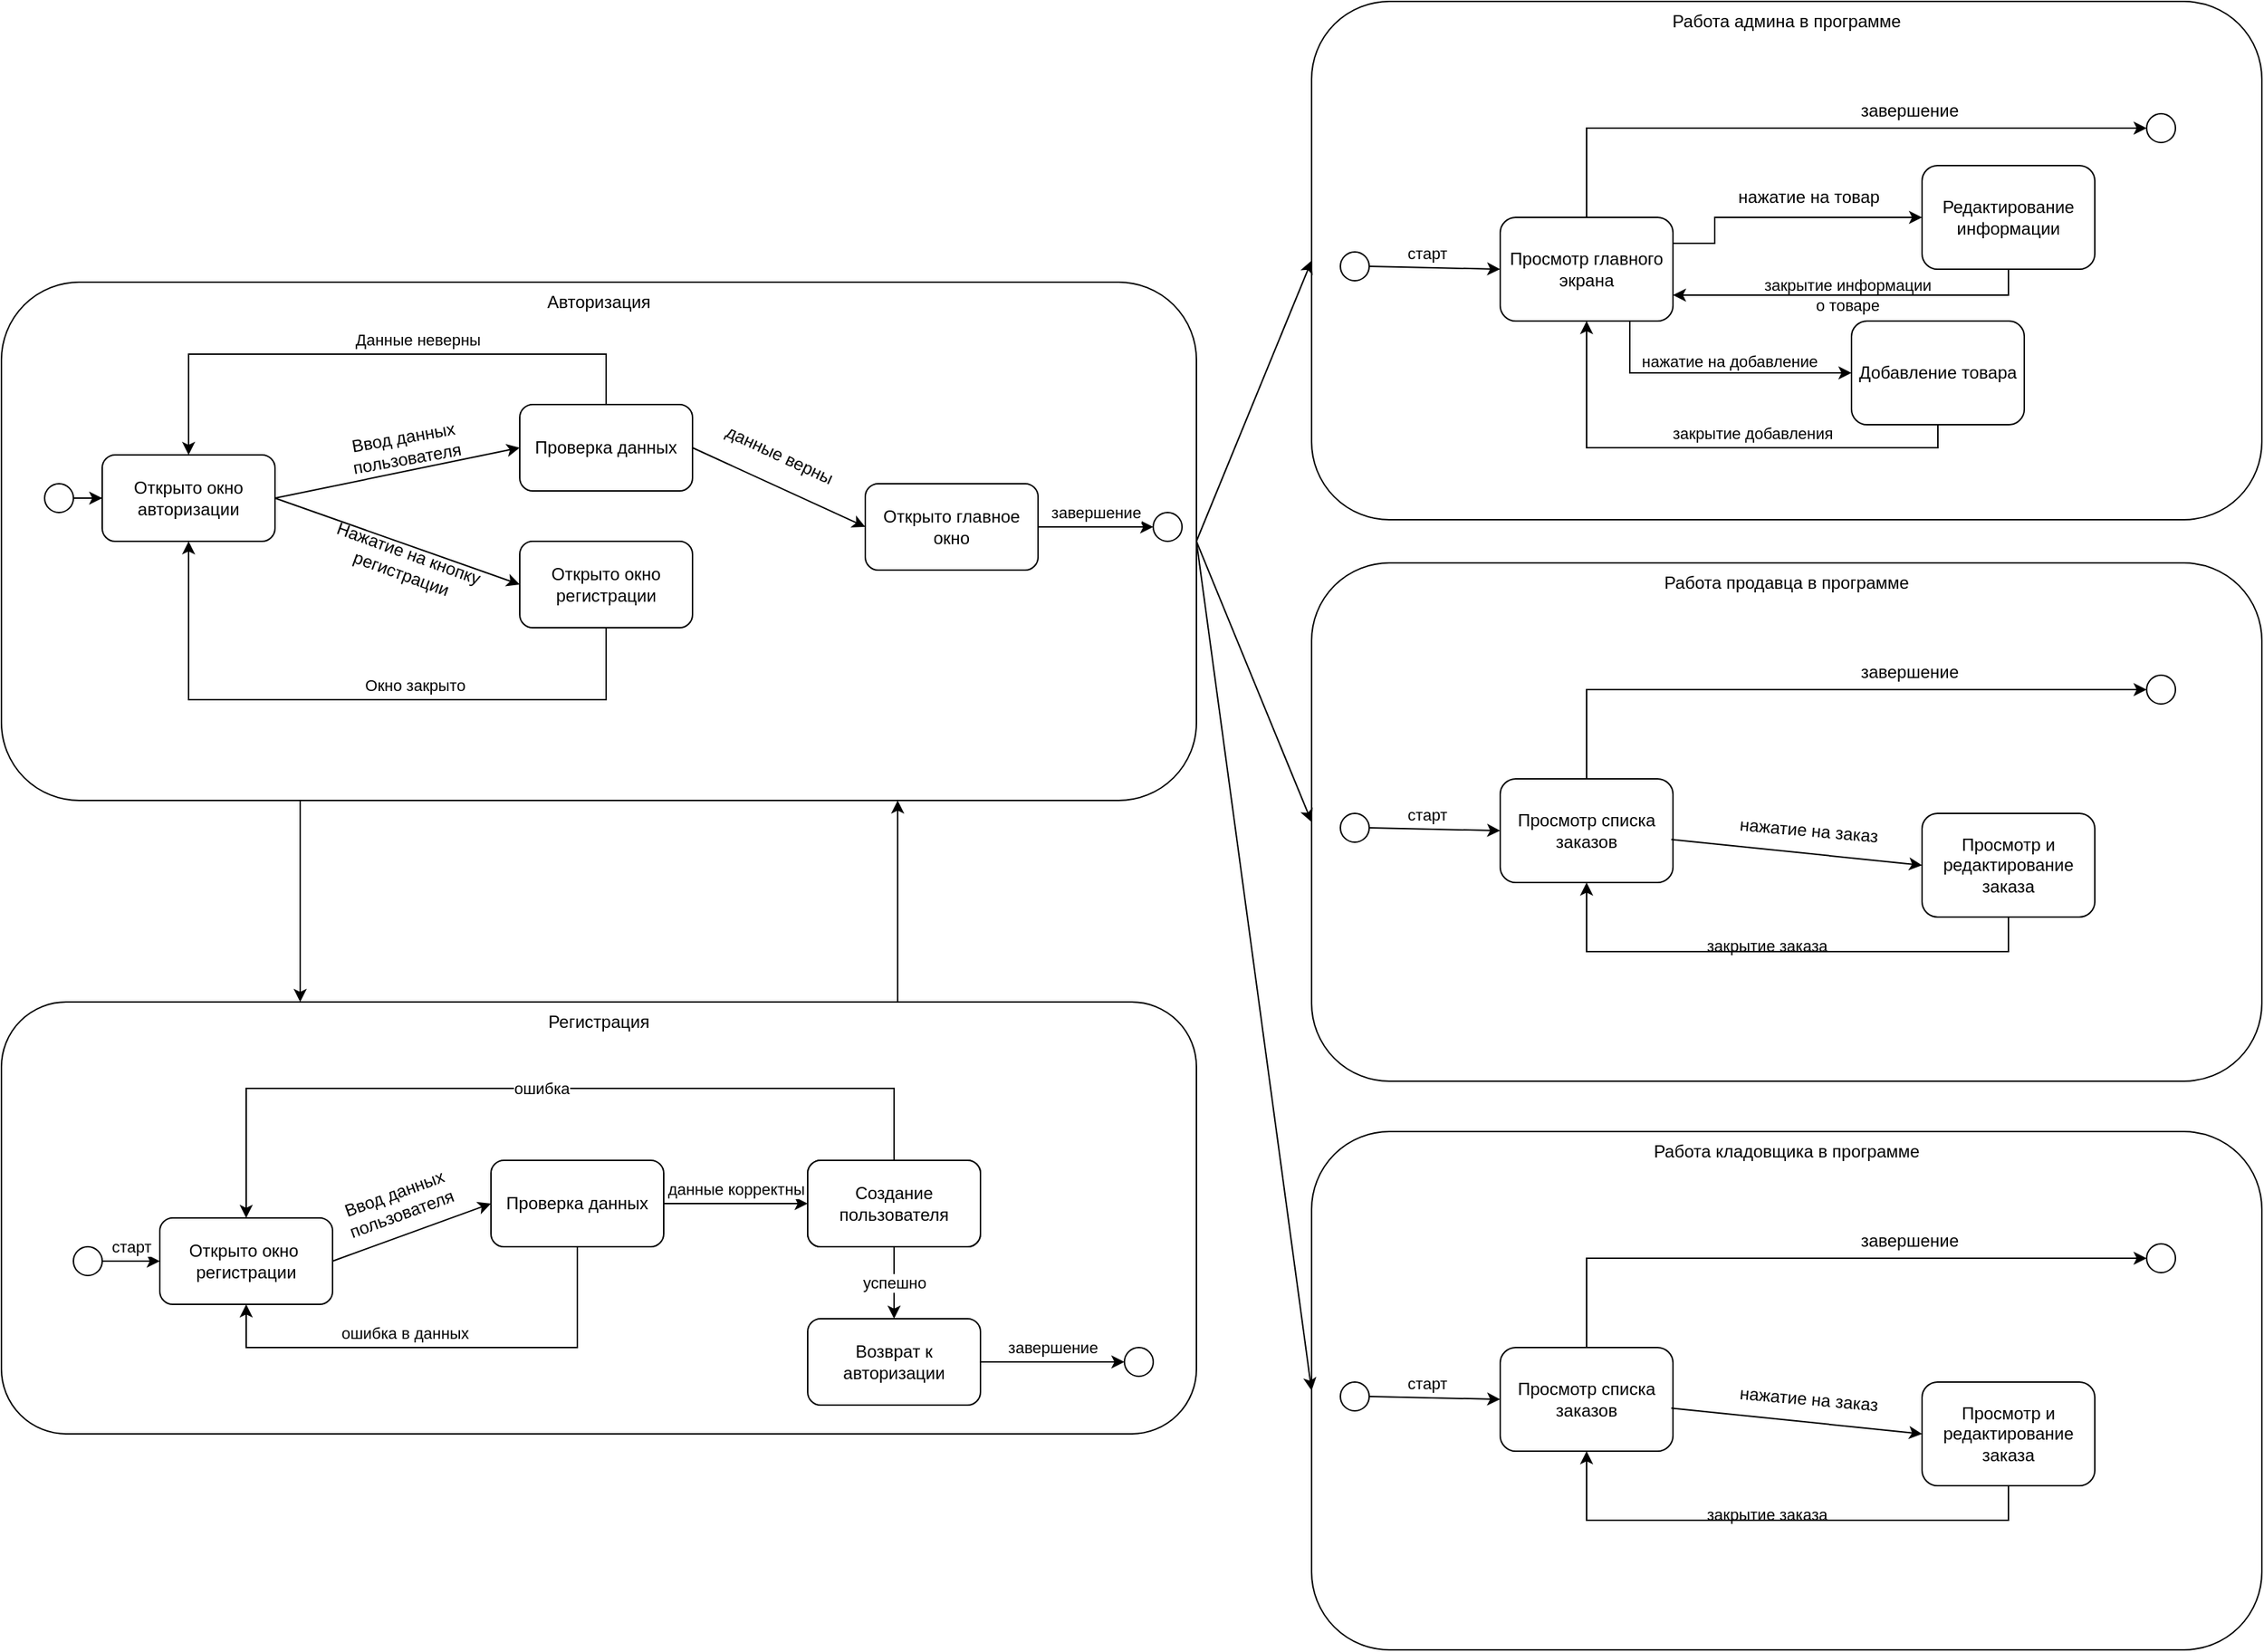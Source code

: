 <mxfile version="12.9.14" type="device"><diagram id="6f2tXjCR5F4HuSRWj9sN" name="Page-1"><mxGraphModel dx="1730" dy="973" grid="1" gridSize="10" guides="1" tooltips="1" connect="1" arrows="1" fold="1" page="1" pageScale="1" pageWidth="827" pageHeight="1169" math="0" shadow="0"><root><mxCell id="0"/><mxCell id="1" parent="0"/><mxCell id="rP-MaFJtCf1QQSdSvyro-78" value="" style="group" parent="1" vertex="1" connectable="0"><mxGeometry x="170" y="420" width="830" height="360" as="geometry"/></mxCell><mxCell id="rP-MaFJtCf1QQSdSvyro-2" value="Авторизация" style="rounded=1;whiteSpace=wrap;html=1;verticalAlign=top;align=center;" parent="rP-MaFJtCf1QQSdSvyro-78" vertex="1"><mxGeometry width="830" height="360" as="geometry"/></mxCell><mxCell id="rP-MaFJtCf1QQSdSvyro-8" value="" style="ellipse;whiteSpace=wrap;html=1;aspect=fixed;" parent="rP-MaFJtCf1QQSdSvyro-78" vertex="1"><mxGeometry x="30" y="140" width="20" height="20" as="geometry"/></mxCell><mxCell id="rP-MaFJtCf1QQSdSvyro-11" value="Открыто окно авторизации" style="rounded=1;whiteSpace=wrap;html=1;align=center;" parent="rP-MaFJtCf1QQSdSvyro-78" vertex="1"><mxGeometry x="70" y="120" width="120" height="60" as="geometry"/></mxCell><mxCell id="rP-MaFJtCf1QQSdSvyro-17" value="" style="edgeStyle=orthogonalEdgeStyle;rounded=0;orthogonalLoop=1;jettySize=auto;html=1;entryX=0;entryY=0.5;entryDx=0;entryDy=0;" parent="rP-MaFJtCf1QQSdSvyro-78" source="rP-MaFJtCf1QQSdSvyro-8" target="rP-MaFJtCf1QQSdSvyro-11" edge="1"><mxGeometry relative="1" as="geometry"><mxPoint x="130" y="150" as="targetPoint"/></mxGeometry></mxCell><mxCell id="rP-MaFJtCf1QQSdSvyro-25" style="edgeStyle=none;rounded=0;orthogonalLoop=1;jettySize=auto;html=1;exitX=0.5;exitY=1;exitDx=0;exitDy=0;entryX=0.5;entryY=1;entryDx=0;entryDy=0;" parent="rP-MaFJtCf1QQSdSvyro-78" source="rP-MaFJtCf1QQSdSvyro-12" target="rP-MaFJtCf1QQSdSvyro-11" edge="1"><mxGeometry relative="1" as="geometry"><Array as="points"><mxPoint x="420" y="290"/><mxPoint x="130" y="290"/></Array></mxGeometry></mxCell><mxCell id="rP-MaFJtCf1QQSdSvyro-30" value="Окно закрыто" style="edgeLabel;html=1;align=center;verticalAlign=middle;resizable=0;points=[];" parent="rP-MaFJtCf1QQSdSvyro-25" vertex="1" connectable="0"><mxGeometry x="-0.351" y="-2" relative="1" as="geometry"><mxPoint x="-37" y="-8" as="offset"/></mxGeometry></mxCell><mxCell id="rP-MaFJtCf1QQSdSvyro-12" value="Открыто окно регистрации" style="rounded=1;whiteSpace=wrap;html=1;align=center;" parent="rP-MaFJtCf1QQSdSvyro-78" vertex="1"><mxGeometry x="360" y="180" width="120" height="60" as="geometry"/></mxCell><mxCell id="rP-MaFJtCf1QQSdSvyro-31" value="Данные неверны" style="edgeStyle=none;rounded=0;orthogonalLoop=1;jettySize=auto;html=1;exitX=0.5;exitY=0;exitDx=0;exitDy=0;entryX=0.5;entryY=0;entryDx=0;entryDy=0;" parent="rP-MaFJtCf1QQSdSvyro-78" source="rP-MaFJtCf1QQSdSvyro-13" target="rP-MaFJtCf1QQSdSvyro-11" edge="1"><mxGeometry x="-0.158" y="-10" relative="1" as="geometry"><Array as="points"><mxPoint x="420" y="50"/><mxPoint x="130" y="50"/></Array><mxPoint as="offset"/></mxGeometry></mxCell><mxCell id="rP-MaFJtCf1QQSdSvyro-13" value="Проверка данных&lt;span style=&quot;font-family: monospace ; font-size: 0px&quot;&gt;%3CmxGraphModel%3E%3Croot%3E%3CmxCell%20id%3D%220%22%2F%3E%3CmxCell%20id%3D%221%22%20parent%3D%220%22%2F%3E%3CmxCell%20id%3D%222%22%20value%3D%22%D0%9E%D1%82%D0%BA%D1%80%D1%8B%D1%82%D0%BE%20%D0%BE%D0%BA%D0%BD%D0%BE%20%D1%80%D0%B5%D0%B3%D0%B8%D1%81%D1%82%D1%80%D0%B0%D1%86%D0%B8%D0%B8%22%20style%3D%22rounded%3D1%3BwhiteSpace%3Dwrap%3Bhtml%3D1%3Balign%3Dcenter%3B%22%20vertex%3D%221%22%20parent%3D%221%22%3E%3CmxGeometry%20x%3D%22400%22%20y%3D%22360%22%20width%3D%22120%22%20height%3D%2260%22%20as%3D%22geometry%22%2F%3E%3C%2FmxCell%3E%3C%2Froot%3E%3C%2FmxGraphModel%3E&lt;/span&gt;" style="rounded=1;whiteSpace=wrap;html=1;align=center;" parent="rP-MaFJtCf1QQSdSvyro-78" vertex="1"><mxGeometry x="360" y="85" width="120" height="60" as="geometry"/></mxCell><mxCell id="rP-MaFJtCf1QQSdSvyro-18" style="rounded=0;orthogonalLoop=1;jettySize=auto;html=1;exitX=1;exitY=0.5;exitDx=0;exitDy=0;entryX=0;entryY=0.5;entryDx=0;entryDy=0;" parent="rP-MaFJtCf1QQSdSvyro-78" source="rP-MaFJtCf1QQSdSvyro-11" target="rP-MaFJtCf1QQSdSvyro-13" edge="1"><mxGeometry relative="1" as="geometry"/></mxCell><mxCell id="rP-MaFJtCf1QQSdSvyro-22" value="Нажатие на кнопку &lt;br&gt;регистрации" style="text;html=1;resizable=0;autosize=1;align=center;verticalAlign=middle;points=[];fillColor=none;strokeColor=none;rounded=0;rotation=20;" parent="rP-MaFJtCf1QQSdSvyro-78" vertex="1"><mxGeometry x="220" y="180" width="120" height="30" as="geometry"/></mxCell><mxCell id="rP-MaFJtCf1QQSdSvyro-23" style="edgeStyle=none;rounded=0;orthogonalLoop=1;jettySize=auto;html=1;exitX=1;exitY=0.5;exitDx=0;exitDy=0;entryX=0;entryY=0.5;entryDx=0;entryDy=0;" parent="rP-MaFJtCf1QQSdSvyro-78" source="rP-MaFJtCf1QQSdSvyro-11" target="rP-MaFJtCf1QQSdSvyro-12" edge="1"><mxGeometry relative="1" as="geometry"><mxPoint x="190" y="150" as="sourcePoint"/><mxPoint x="280" y="190" as="targetPoint"/></mxGeometry></mxCell><mxCell id="rP-MaFJtCf1QQSdSvyro-24" value="Ввод данных &lt;br&gt;пользователя" style="text;html=1;resizable=0;autosize=1;align=center;verticalAlign=middle;points=[];fillColor=none;strokeColor=none;rounded=0;rotation=-10;" parent="rP-MaFJtCf1QQSdSvyro-78" vertex="1"><mxGeometry x="235" y="100" width="90" height="30" as="geometry"/></mxCell><mxCell id="rP-MaFJtCf1QQSdSvyro-26" value="Открыто главное окно" style="rounded=1;whiteSpace=wrap;html=1;align=center;" parent="rP-MaFJtCf1QQSdSvyro-78" vertex="1"><mxGeometry x="600" y="140" width="120" height="60" as="geometry"/></mxCell><mxCell id="rP-MaFJtCf1QQSdSvyro-27" style="edgeStyle=none;rounded=0;orthogonalLoop=1;jettySize=auto;html=1;exitX=1;exitY=0.5;exitDx=0;exitDy=0;entryX=0;entryY=0.5;entryDx=0;entryDy=0;" parent="rP-MaFJtCf1QQSdSvyro-78" source="rP-MaFJtCf1QQSdSvyro-13" target="rP-MaFJtCf1QQSdSvyro-26" edge="1"><mxGeometry relative="1" as="geometry"/></mxCell><mxCell id="rP-MaFJtCf1QQSdSvyro-28" value="данные верны" style="text;html=1;resizable=0;autosize=1;align=center;verticalAlign=middle;points=[];fillColor=none;strokeColor=none;rounded=0;rotation=25;" parent="rP-MaFJtCf1QQSdSvyro-78" vertex="1"><mxGeometry x="490" y="110" width="100" height="20" as="geometry"/></mxCell><mxCell id="rP-MaFJtCf1QQSdSvyro-32" value="" style="ellipse;whiteSpace=wrap;html=1;aspect=fixed;" parent="rP-MaFJtCf1QQSdSvyro-78" vertex="1"><mxGeometry x="800" y="160" width="20" height="20" as="geometry"/></mxCell><mxCell id="rP-MaFJtCf1QQSdSvyro-33" value="завершение" style="edgeStyle=none;rounded=0;orthogonalLoop=1;jettySize=auto;html=1;exitX=1;exitY=0.5;exitDx=0;exitDy=0;entryX=0;entryY=0.5;entryDx=0;entryDy=0;" parent="rP-MaFJtCf1QQSdSvyro-78" source="rP-MaFJtCf1QQSdSvyro-26" target="rP-MaFJtCf1QQSdSvyro-32" edge="1"><mxGeometry y="10" relative="1" as="geometry"><mxPoint as="offset"/></mxGeometry></mxCell><mxCell id="rP-MaFJtCf1QQSdSvyro-79" value="" style="group" parent="1" vertex="1" connectable="0"><mxGeometry x="170" y="920" width="830" height="300" as="geometry"/></mxCell><mxCell id="rP-MaFJtCf1QQSdSvyro-34" value="Регистрация" style="rounded=1;whiteSpace=wrap;html=1;verticalAlign=top;align=center;" parent="rP-MaFJtCf1QQSdSvyro-79" vertex="1"><mxGeometry width="830" height="300" as="geometry"/></mxCell><mxCell id="rP-MaFJtCf1QQSdSvyro-35" value="" style="ellipse;whiteSpace=wrap;html=1;aspect=fixed;" parent="rP-MaFJtCf1QQSdSvyro-79" vertex="1"><mxGeometry x="50" y="170" width="20" height="20" as="geometry"/></mxCell><mxCell id="rP-MaFJtCf1QQSdSvyro-36" value="Открыто окно&amp;nbsp;&lt;br&gt;регистрации" style="rounded=1;whiteSpace=wrap;html=1;align=center;" parent="rP-MaFJtCf1QQSdSvyro-79" vertex="1"><mxGeometry x="110" y="150" width="120" height="60" as="geometry"/></mxCell><mxCell id="rP-MaFJtCf1QQSdSvyro-53" value="старт" style="edgeStyle=none;rounded=0;orthogonalLoop=1;jettySize=auto;html=1;exitX=1;exitY=0.5;exitDx=0;exitDy=0;entryX=0;entryY=0.5;entryDx=0;entryDy=0;" parent="rP-MaFJtCf1QQSdSvyro-79" source="rP-MaFJtCf1QQSdSvyro-35" target="rP-MaFJtCf1QQSdSvyro-36" edge="1"><mxGeometry y="10" relative="1" as="geometry"><mxPoint as="offset"/></mxGeometry></mxCell><mxCell id="rP-MaFJtCf1QQSdSvyro-44" value="ошибка в данных" style="edgeStyle=none;rounded=0;orthogonalLoop=1;jettySize=auto;html=1;exitX=0.5;exitY=1;exitDx=0;exitDy=0;entryX=0.5;entryY=1;entryDx=0;entryDy=0;" parent="rP-MaFJtCf1QQSdSvyro-79" source="rP-MaFJtCf1QQSdSvyro-37" target="rP-MaFJtCf1QQSdSvyro-36" edge="1"><mxGeometry x="0.151" y="-10" relative="1" as="geometry"><Array as="points"><mxPoint x="400" y="240"/><mxPoint x="170" y="240"/></Array><mxPoint as="offset"/></mxGeometry></mxCell><mxCell id="rP-MaFJtCf1QQSdSvyro-37" value="Проверка данных&lt;span style=&quot;font-family: monospace ; font-size: 0px&quot;&gt;%3CmxGraphModel%3E%3Croot%3E%3CmxCell%20id%3D%220%22%2F%3E%3CmxCell%20id%3D%221%22%20parent%3D%220%22%2F%3E%3CmxCell%20id%3D%222%22%20value%3D%22%D0%9E%D1%82%D0%BA%D1%80%D1%8B%D1%82%D0%BE%20%D0%BE%D0%BA%D0%BD%D0%BE%20%D1%80%D0%B5%D0%B3%D0%B8%D1%81%D1%82%D1%80%D0%B0%D1%86%D0%B8%D0%B8%22%20style%3D%22rounded%3D1%3BwhiteSpace%3Dwrap%3Bhtml%3D1%3Balign%3Dcenter%3B%22%20vertex%3D%221%22%20parent%3D%221%22%3E%3CmxGeometry%20x%3D%22400%22%20y%3D%22360%22%20width%3D%22120%22%20height%3D%2260%22%20as%3D%22geometry%22%2F%3E%3C%2FmxCell%3E%3C%2Froot%3E%3C%2FmxGraphModel%3E&lt;/span&gt;" style="rounded=1;whiteSpace=wrap;html=1;align=center;" parent="rP-MaFJtCf1QQSdSvyro-79" vertex="1"><mxGeometry x="340" y="110" width="120" height="60" as="geometry"/></mxCell><mxCell id="rP-MaFJtCf1QQSdSvyro-38" style="edgeStyle=none;rounded=0;orthogonalLoop=1;jettySize=auto;html=1;exitX=1;exitY=0.5;exitDx=0;exitDy=0;entryX=0;entryY=0.5;entryDx=0;entryDy=0;" parent="rP-MaFJtCf1QQSdSvyro-79" source="rP-MaFJtCf1QQSdSvyro-36" target="rP-MaFJtCf1QQSdSvyro-37" edge="1"><mxGeometry relative="1" as="geometry"/></mxCell><mxCell id="rP-MaFJtCf1QQSdSvyro-39" value="Ввод данных &lt;br&gt;пользователя" style="text;html=1;resizable=0;autosize=1;align=center;verticalAlign=middle;points=[];fillColor=none;strokeColor=none;rounded=0;rotation=-20;" parent="rP-MaFJtCf1QQSdSvyro-79" vertex="1"><mxGeometry x="230" y="125" width="90" height="30" as="geometry"/></mxCell><mxCell id="rP-MaFJtCf1QQSdSvyro-42" value="Создание пользователя" style="rounded=1;whiteSpace=wrap;html=1;align=center;" parent="rP-MaFJtCf1QQSdSvyro-79" vertex="1"><mxGeometry x="560" y="110" width="120" height="60" as="geometry"/></mxCell><mxCell id="rP-MaFJtCf1QQSdSvyro-43" value="данные корректны" style="edgeStyle=none;rounded=0;orthogonalLoop=1;jettySize=auto;html=1;exitX=1;exitY=0.5;exitDx=0;exitDy=0;entryX=0;entryY=0.5;entryDx=0;entryDy=0;" parent="rP-MaFJtCf1QQSdSvyro-79" source="rP-MaFJtCf1QQSdSvyro-37" target="rP-MaFJtCf1QQSdSvyro-42" edge="1"><mxGeometry y="10" relative="1" as="geometry"><mxPoint as="offset"/></mxGeometry></mxCell><mxCell id="rP-MaFJtCf1QQSdSvyro-54" value="ошибка" style="edgeStyle=none;rounded=0;orthogonalLoop=1;jettySize=auto;html=1;exitX=0.5;exitY=0;exitDx=0;exitDy=0;entryX=0.5;entryY=0;entryDx=0;entryDy=0;" parent="rP-MaFJtCf1QQSdSvyro-79" source="rP-MaFJtCf1QQSdSvyro-45" target="rP-MaFJtCf1QQSdSvyro-36" edge="1"><mxGeometry relative="1" as="geometry"><Array as="points"><mxPoint x="620" y="60"/><mxPoint x="170" y="60"/></Array></mxGeometry></mxCell><mxCell id="rP-MaFJtCf1QQSdSvyro-45" value="Создание пользователя" style="rounded=1;whiteSpace=wrap;html=1;align=center;" parent="rP-MaFJtCf1QQSdSvyro-79" vertex="1"><mxGeometry x="560" y="110" width="120" height="60" as="geometry"/></mxCell><mxCell id="rP-MaFJtCf1QQSdSvyro-46" value="Возврат к авторизации" style="rounded=1;whiteSpace=wrap;html=1;align=center;" parent="rP-MaFJtCf1QQSdSvyro-79" vertex="1"><mxGeometry x="560" y="220" width="120" height="60" as="geometry"/></mxCell><mxCell id="rP-MaFJtCf1QQSdSvyro-47" value="успешно" style="edgeStyle=none;rounded=0;orthogonalLoop=1;jettySize=auto;html=1;exitX=0.5;exitY=1;exitDx=0;exitDy=0;entryX=0.5;entryY=0;entryDx=0;entryDy=0;" parent="rP-MaFJtCf1QQSdSvyro-79" source="rP-MaFJtCf1QQSdSvyro-45" target="rP-MaFJtCf1QQSdSvyro-46" edge="1"><mxGeometry relative="1" as="geometry"/></mxCell><mxCell id="rP-MaFJtCf1QQSdSvyro-50" value="" style="ellipse;whiteSpace=wrap;html=1;aspect=fixed;" parent="rP-MaFJtCf1QQSdSvyro-79" vertex="1"><mxGeometry x="780" y="240" width="20" height="20" as="geometry"/></mxCell><mxCell id="rP-MaFJtCf1QQSdSvyro-49" value="завершение" style="edgeStyle=none;rounded=0;orthogonalLoop=1;jettySize=auto;html=1;entryX=0;entryY=0.5;entryDx=0;entryDy=0;" parent="rP-MaFJtCf1QQSdSvyro-79" source="rP-MaFJtCf1QQSdSvyro-46" target="rP-MaFJtCf1QQSdSvyro-50" edge="1"><mxGeometry y="10" relative="1" as="geometry"><mxPoint x="760" y="250" as="targetPoint"/><mxPoint as="offset"/></mxGeometry></mxCell><mxCell id="rP-MaFJtCf1QQSdSvyro-103" value="" style="group" parent="1" vertex="1" connectable="0"><mxGeometry x="1080" y="225" width="660" height="360" as="geometry"/></mxCell><mxCell id="rP-MaFJtCf1QQSdSvyro-81" value="Работа админа в программе" style="rounded=1;whiteSpace=wrap;html=1;verticalAlign=top;align=center;" parent="rP-MaFJtCf1QQSdSvyro-103" vertex="1"><mxGeometry width="660" height="360" as="geometry"/></mxCell><mxCell id="rP-MaFJtCf1QQSdSvyro-82" value="Просмотр главного экрана" style="rounded=1;whiteSpace=wrap;html=1;align=center;" parent="rP-MaFJtCf1QQSdSvyro-103" vertex="1"><mxGeometry x="131" y="150" width="120" height="72" as="geometry"/></mxCell><mxCell id="rP-MaFJtCf1QQSdSvyro-83" value="старт" style="edgeStyle=none;rounded=0;orthogonalLoop=1;jettySize=auto;html=1;exitX=1;exitY=0.5;exitDx=0;exitDy=0;entryX=0;entryY=0.5;entryDx=0;entryDy=0;" parent="rP-MaFJtCf1QQSdSvyro-103" source="rP-MaFJtCf1QQSdSvyro-84" target="rP-MaFJtCf1QQSdSvyro-82" edge="1"><mxGeometry x="-0.121" y="10" relative="1" as="geometry"><mxPoint as="offset"/></mxGeometry></mxCell><mxCell id="rP-MaFJtCf1QQSdSvyro-84" value="" style="ellipse;whiteSpace=wrap;html=1;aspect=fixed;" parent="rP-MaFJtCf1QQSdSvyro-103" vertex="1"><mxGeometry x="20" y="174" width="20" height="20" as="geometry"/></mxCell><mxCell id="rP-MaFJtCf1QQSdSvyro-90" value="" style="ellipse;whiteSpace=wrap;html=1;aspect=fixed;" parent="rP-MaFJtCf1QQSdSvyro-103" vertex="1"><mxGeometry x="580" y="78" width="20" height="20" as="geometry"/></mxCell><mxCell id="rP-MaFJtCf1QQSdSvyro-91" style="edgeStyle=none;rounded=0;orthogonalLoop=1;jettySize=auto;html=1;exitX=0.5;exitY=0;exitDx=0;exitDy=0;entryX=0;entryY=0.5;entryDx=0;entryDy=0;labelBackgroundColor=none;" parent="rP-MaFJtCf1QQSdSvyro-103" source="rP-MaFJtCf1QQSdSvyro-82" target="rP-MaFJtCf1QQSdSvyro-90" edge="1"><mxGeometry relative="1" as="geometry"><Array as="points"><mxPoint x="191" y="88"/></Array></mxGeometry></mxCell><mxCell id="rP-MaFJtCf1QQSdSvyro-92" value="завершение" style="text;html=1;resizable=0;autosize=1;align=center;verticalAlign=middle;points=[];fillColor=none;strokeColor=none;rounded=0;rotation=0;" parent="rP-MaFJtCf1QQSdSvyro-103" vertex="1"><mxGeometry x="375" y="66" width="80" height="20" as="geometry"/></mxCell><mxCell id="rP-MaFJtCf1QQSdSvyro-93" value="закрытие информации &lt;br&gt;о товаре" style="edgeStyle=none;rounded=0;orthogonalLoop=1;jettySize=auto;html=1;exitX=0.5;exitY=1;exitDx=0;exitDy=0;entryX=1;entryY=0.75;entryDx=0;entryDy=0;labelBackgroundColor=none;" parent="rP-MaFJtCf1QQSdSvyro-103" source="rP-MaFJtCf1QQSdSvyro-94" target="rP-MaFJtCf1QQSdSvyro-82" edge="1"><mxGeometry x="0.04" relative="1" as="geometry"><Array as="points"><mxPoint x="484" y="204"/><mxPoint x="340" y="204"/></Array><mxPoint as="offset"/></mxGeometry></mxCell><mxCell id="rP-MaFJtCf1QQSdSvyro-94" value="Редактирование информации" style="rounded=1;whiteSpace=wrap;html=1;align=center;" parent="rP-MaFJtCf1QQSdSvyro-103" vertex="1"><mxGeometry x="424" y="114" width="120" height="72" as="geometry"/></mxCell><mxCell id="rP-MaFJtCf1QQSdSvyro-95" value="нажатие на товар" style="text;html=1;resizable=0;autosize=1;align=center;verticalAlign=middle;points=[];fillColor=none;strokeColor=none;rounded=0;rotation=0;" parent="rP-MaFJtCf1QQSdSvyro-103" vertex="1"><mxGeometry x="290" y="126" width="110" height="20" as="geometry"/></mxCell><mxCell id="rP-MaFJtCf1QQSdSvyro-96" style="edgeStyle=none;rounded=0;orthogonalLoop=1;jettySize=auto;html=1;exitX=1;exitY=0.25;exitDx=0;exitDy=0;entryX=0;entryY=0.5;entryDx=0;entryDy=0;labelBackgroundColor=none;" parent="rP-MaFJtCf1QQSdSvyro-103" source="rP-MaFJtCf1QQSdSvyro-82" target="rP-MaFJtCf1QQSdSvyro-94" edge="1"><mxGeometry relative="1" as="geometry"><Array as="points"><mxPoint x="280" y="168"/><mxPoint x="280" y="150"/></Array></mxGeometry></mxCell><mxCell id="rP-MaFJtCf1QQSdSvyro-100" style="edgeStyle=none;rounded=0;orthogonalLoop=1;jettySize=auto;html=1;exitX=0.5;exitY=1;exitDx=0;exitDy=0;entryX=0.5;entryY=1;entryDx=0;entryDy=0;labelBackgroundColor=none;" parent="rP-MaFJtCf1QQSdSvyro-103" source="rP-MaFJtCf1QQSdSvyro-98" target="rP-MaFJtCf1QQSdSvyro-82" edge="1"><mxGeometry relative="1" as="geometry"><Array as="points"><mxPoint x="435" y="310"/><mxPoint x="191" y="310"/></Array></mxGeometry></mxCell><mxCell id="rP-MaFJtCf1QQSdSvyro-102" value="закрытие добавления" style="edgeLabel;html=1;align=center;verticalAlign=middle;resizable=0;points=[];" parent="rP-MaFJtCf1QQSdSvyro-100" vertex="1" connectable="0"><mxGeometry x="-0.163" y="1" relative="1" as="geometry"><mxPoint y="-11" as="offset"/></mxGeometry></mxCell><mxCell id="rP-MaFJtCf1QQSdSvyro-98" value="Добавление товара" style="rounded=1;whiteSpace=wrap;html=1;align=center;" parent="rP-MaFJtCf1QQSdSvyro-103" vertex="1"><mxGeometry x="375" y="222" width="120" height="72" as="geometry"/></mxCell><mxCell id="rP-MaFJtCf1QQSdSvyro-99" style="edgeStyle=none;rounded=0;orthogonalLoop=1;jettySize=auto;html=1;exitX=0.75;exitY=1;exitDx=0;exitDy=0;entryX=0;entryY=0.5;entryDx=0;entryDy=0;labelBackgroundColor=none;" parent="rP-MaFJtCf1QQSdSvyro-103" source="rP-MaFJtCf1QQSdSvyro-82" target="rP-MaFJtCf1QQSdSvyro-98" edge="1"><mxGeometry relative="1" as="geometry"><Array as="points"><mxPoint x="221" y="258"/></Array></mxGeometry></mxCell><mxCell id="rP-MaFJtCf1QQSdSvyro-101" value="нажатие на добавление" style="edgeLabel;html=1;align=center;verticalAlign=middle;resizable=0;points=[];" parent="rP-MaFJtCf1QQSdSvyro-99" vertex="1" connectable="0"><mxGeometry x="-0.137" y="1" relative="1" as="geometry"><mxPoint x="22.71" y="-7" as="offset"/></mxGeometry></mxCell><mxCell id="rP-MaFJtCf1QQSdSvyro-122" value="" style="group" parent="1" vertex="1" connectable="0"><mxGeometry x="1080" y="615" width="660" height="360" as="geometry"/></mxCell><mxCell id="rP-MaFJtCf1QQSdSvyro-105" value="" style="group" parent="rP-MaFJtCf1QQSdSvyro-122" vertex="1" connectable="0"><mxGeometry width="660" height="360" as="geometry"/></mxCell><mxCell id="rP-MaFJtCf1QQSdSvyro-106" value="Работа продавца в программе" style="rounded=1;whiteSpace=wrap;html=1;verticalAlign=top;align=center;" parent="rP-MaFJtCf1QQSdSvyro-105" vertex="1"><mxGeometry width="660" height="360" as="geometry"/></mxCell><mxCell id="rP-MaFJtCf1QQSdSvyro-107" value="Просмотр списка заказов" style="rounded=1;whiteSpace=wrap;html=1;align=center;" parent="rP-MaFJtCf1QQSdSvyro-105" vertex="1"><mxGeometry x="131" y="150" width="120" height="72" as="geometry"/></mxCell><mxCell id="rP-MaFJtCf1QQSdSvyro-108" value="старт" style="edgeStyle=none;rounded=0;orthogonalLoop=1;jettySize=auto;html=1;exitX=1;exitY=0.5;exitDx=0;exitDy=0;entryX=0;entryY=0.5;entryDx=0;entryDy=0;" parent="rP-MaFJtCf1QQSdSvyro-105" source="rP-MaFJtCf1QQSdSvyro-109" target="rP-MaFJtCf1QQSdSvyro-107" edge="1"><mxGeometry x="-0.121" y="10" relative="1" as="geometry"><mxPoint as="offset"/></mxGeometry></mxCell><mxCell id="rP-MaFJtCf1QQSdSvyro-109" value="" style="ellipse;whiteSpace=wrap;html=1;aspect=fixed;" parent="rP-MaFJtCf1QQSdSvyro-105" vertex="1"><mxGeometry x="20" y="174" width="20" height="20" as="geometry"/></mxCell><mxCell id="rP-MaFJtCf1QQSdSvyro-110" value="" style="ellipse;whiteSpace=wrap;html=1;aspect=fixed;" parent="rP-MaFJtCf1QQSdSvyro-105" vertex="1"><mxGeometry x="580" y="78" width="20" height="20" as="geometry"/></mxCell><mxCell id="rP-MaFJtCf1QQSdSvyro-111" style="edgeStyle=none;rounded=0;orthogonalLoop=1;jettySize=auto;html=1;exitX=0.5;exitY=0;exitDx=0;exitDy=0;entryX=0;entryY=0.5;entryDx=0;entryDy=0;labelBackgroundColor=none;" parent="rP-MaFJtCf1QQSdSvyro-105" source="rP-MaFJtCf1QQSdSvyro-107" target="rP-MaFJtCf1QQSdSvyro-110" edge="1"><mxGeometry relative="1" as="geometry"><Array as="points"><mxPoint x="191" y="88"/></Array></mxGeometry></mxCell><mxCell id="rP-MaFJtCf1QQSdSvyro-112" value="завершение" style="text;html=1;resizable=0;autosize=1;align=center;verticalAlign=middle;points=[];fillColor=none;strokeColor=none;rounded=0;rotation=0;" parent="rP-MaFJtCf1QQSdSvyro-105" vertex="1"><mxGeometry x="375" y="66" width="80" height="20" as="geometry"/></mxCell><mxCell id="rP-MaFJtCf1QQSdSvyro-113" value="закрытие заказа" style="edgeStyle=none;rounded=0;orthogonalLoop=1;jettySize=auto;html=1;exitX=0.5;exitY=1;exitDx=0;exitDy=0;entryX=0.5;entryY=1;entryDx=0;entryDy=0;labelBackgroundColor=none;" parent="rP-MaFJtCf1QQSdSvyro-105" source="rP-MaFJtCf1QQSdSvyro-114" target="rP-MaFJtCf1QQSdSvyro-107" edge="1"><mxGeometry x="0.052" y="-4" relative="1" as="geometry"><Array as="points"><mxPoint x="484" y="270"/><mxPoint x="191" y="270"/></Array><mxPoint as="offset"/></mxGeometry></mxCell><mxCell id="rP-MaFJtCf1QQSdSvyro-114" value="Просмотр и редактирование заказа" style="rounded=1;whiteSpace=wrap;html=1;align=center;" parent="rP-MaFJtCf1QQSdSvyro-105" vertex="1"><mxGeometry x="424" y="174" width="120" height="72" as="geometry"/></mxCell><mxCell id="rP-MaFJtCf1QQSdSvyro-115" value="нажатие на заказ" style="text;html=1;resizable=0;autosize=1;align=center;verticalAlign=middle;points=[];fillColor=none;strokeColor=none;rounded=0;rotation=5;" parent="rP-MaFJtCf1QQSdSvyro-105" vertex="1"><mxGeometry x="290" y="176" width="110" height="20" as="geometry"/></mxCell><mxCell id="rP-MaFJtCf1QQSdSvyro-116" style="edgeStyle=none;rounded=0;orthogonalLoop=1;jettySize=auto;html=1;exitX=0.99;exitY=0.585;exitDx=0;exitDy=0;entryX=0;entryY=0.5;entryDx=0;entryDy=0;labelBackgroundColor=none;exitPerimeter=0;" parent="rP-MaFJtCf1QQSdSvyro-105" source="rP-MaFJtCf1QQSdSvyro-107" target="rP-MaFJtCf1QQSdSvyro-114" edge="1"><mxGeometry relative="1" as="geometry"><Array as="points"/></mxGeometry></mxCell><mxCell id="rP-MaFJtCf1QQSdSvyro-123" value="" style="group" parent="1" vertex="1" connectable="0"><mxGeometry x="1080" y="1010" width="660" height="360" as="geometry"/></mxCell><mxCell id="rP-MaFJtCf1QQSdSvyro-124" value="" style="group" parent="rP-MaFJtCf1QQSdSvyro-123" vertex="1" connectable="0"><mxGeometry width="660" height="360" as="geometry"/></mxCell><mxCell id="rP-MaFJtCf1QQSdSvyro-125" value="Работа кладовщика в программе" style="rounded=1;whiteSpace=wrap;html=1;verticalAlign=top;align=center;" parent="rP-MaFJtCf1QQSdSvyro-124" vertex="1"><mxGeometry width="660" height="360" as="geometry"/></mxCell><mxCell id="rP-MaFJtCf1QQSdSvyro-126" value="Просмотр списка заказов" style="rounded=1;whiteSpace=wrap;html=1;align=center;" parent="rP-MaFJtCf1QQSdSvyro-124" vertex="1"><mxGeometry x="131" y="150" width="120" height="72" as="geometry"/></mxCell><mxCell id="rP-MaFJtCf1QQSdSvyro-127" value="старт" style="edgeStyle=none;rounded=0;orthogonalLoop=1;jettySize=auto;html=1;exitX=1;exitY=0.5;exitDx=0;exitDy=0;entryX=0;entryY=0.5;entryDx=0;entryDy=0;" parent="rP-MaFJtCf1QQSdSvyro-124" source="rP-MaFJtCf1QQSdSvyro-128" target="rP-MaFJtCf1QQSdSvyro-126" edge="1"><mxGeometry x="-0.121" y="10" relative="1" as="geometry"><mxPoint as="offset"/></mxGeometry></mxCell><mxCell id="rP-MaFJtCf1QQSdSvyro-128" value="" style="ellipse;whiteSpace=wrap;html=1;aspect=fixed;" parent="rP-MaFJtCf1QQSdSvyro-124" vertex="1"><mxGeometry x="20" y="174" width="20" height="20" as="geometry"/></mxCell><mxCell id="rP-MaFJtCf1QQSdSvyro-129" value="" style="ellipse;whiteSpace=wrap;html=1;aspect=fixed;" parent="rP-MaFJtCf1QQSdSvyro-124" vertex="1"><mxGeometry x="580" y="78" width="20" height="20" as="geometry"/></mxCell><mxCell id="rP-MaFJtCf1QQSdSvyro-130" style="edgeStyle=none;rounded=0;orthogonalLoop=1;jettySize=auto;html=1;exitX=0.5;exitY=0;exitDx=0;exitDy=0;entryX=0;entryY=0.5;entryDx=0;entryDy=0;labelBackgroundColor=none;" parent="rP-MaFJtCf1QQSdSvyro-124" source="rP-MaFJtCf1QQSdSvyro-126" target="rP-MaFJtCf1QQSdSvyro-129" edge="1"><mxGeometry relative="1" as="geometry"><Array as="points"><mxPoint x="191" y="88"/></Array></mxGeometry></mxCell><mxCell id="rP-MaFJtCf1QQSdSvyro-131" value="завершение" style="text;html=1;resizable=0;autosize=1;align=center;verticalAlign=middle;points=[];fillColor=none;strokeColor=none;rounded=0;rotation=0;" parent="rP-MaFJtCf1QQSdSvyro-124" vertex="1"><mxGeometry x="375" y="66" width="80" height="20" as="geometry"/></mxCell><mxCell id="rP-MaFJtCf1QQSdSvyro-132" value="закрытие заказа" style="edgeStyle=none;rounded=0;orthogonalLoop=1;jettySize=auto;html=1;exitX=0.5;exitY=1;exitDx=0;exitDy=0;entryX=0.5;entryY=1;entryDx=0;entryDy=0;labelBackgroundColor=none;" parent="rP-MaFJtCf1QQSdSvyro-124" source="rP-MaFJtCf1QQSdSvyro-133" target="rP-MaFJtCf1QQSdSvyro-126" edge="1"><mxGeometry x="0.052" y="-4" relative="1" as="geometry"><Array as="points"><mxPoint x="484" y="270"/><mxPoint x="191" y="270"/></Array><mxPoint as="offset"/></mxGeometry></mxCell><mxCell id="rP-MaFJtCf1QQSdSvyro-133" value="Просмотр и редактирование заказа" style="rounded=1;whiteSpace=wrap;html=1;align=center;" parent="rP-MaFJtCf1QQSdSvyro-124" vertex="1"><mxGeometry x="424" y="174" width="120" height="72" as="geometry"/></mxCell><mxCell id="rP-MaFJtCf1QQSdSvyro-134" value="нажатие на заказ" style="text;html=1;resizable=0;autosize=1;align=center;verticalAlign=middle;points=[];fillColor=none;strokeColor=none;rounded=0;rotation=5;" parent="rP-MaFJtCf1QQSdSvyro-124" vertex="1"><mxGeometry x="290" y="176" width="110" height="20" as="geometry"/></mxCell><mxCell id="rP-MaFJtCf1QQSdSvyro-135" style="edgeStyle=none;rounded=0;orthogonalLoop=1;jettySize=auto;html=1;exitX=0.99;exitY=0.585;exitDx=0;exitDy=0;entryX=0;entryY=0.5;entryDx=0;entryDy=0;labelBackgroundColor=none;exitPerimeter=0;" parent="rP-MaFJtCf1QQSdSvyro-124" source="rP-MaFJtCf1QQSdSvyro-126" target="rP-MaFJtCf1QQSdSvyro-133" edge="1"><mxGeometry relative="1" as="geometry"><Array as="points"/></mxGeometry></mxCell><mxCell id="rP-MaFJtCf1QQSdSvyro-136" style="edgeStyle=none;rounded=0;orthogonalLoop=1;jettySize=auto;html=1;exitX=0.25;exitY=1;exitDx=0;exitDy=0;entryX=0.25;entryY=0;entryDx=0;entryDy=0;labelBackgroundColor=none;" parent="1" source="rP-MaFJtCf1QQSdSvyro-2" target="rP-MaFJtCf1QQSdSvyro-34" edge="1"><mxGeometry relative="1" as="geometry"/></mxCell><mxCell id="rP-MaFJtCf1QQSdSvyro-138" style="edgeStyle=none;rounded=0;orthogonalLoop=1;jettySize=auto;html=1;exitX=1;exitY=0.5;exitDx=0;exitDy=0;entryX=0;entryY=0.5;entryDx=0;entryDy=0;labelBackgroundColor=none;" parent="1" source="rP-MaFJtCf1QQSdSvyro-2" target="rP-MaFJtCf1QQSdSvyro-81" edge="1"><mxGeometry relative="1" as="geometry"/></mxCell><mxCell id="rP-MaFJtCf1QQSdSvyro-139" style="edgeStyle=none;rounded=0;orthogonalLoop=1;jettySize=auto;html=1;exitX=1;exitY=0.5;exitDx=0;exitDy=0;entryX=0;entryY=0.5;entryDx=0;entryDy=0;labelBackgroundColor=none;" parent="1" source="rP-MaFJtCf1QQSdSvyro-2" target="rP-MaFJtCf1QQSdSvyro-106" edge="1"><mxGeometry relative="1" as="geometry"/></mxCell><mxCell id="rP-MaFJtCf1QQSdSvyro-140" style="edgeStyle=none;rounded=0;orthogonalLoop=1;jettySize=auto;html=1;exitX=1;exitY=0.5;exitDx=0;exitDy=0;entryX=0;entryY=0.5;entryDx=0;entryDy=0;labelBackgroundColor=none;" parent="1" source="rP-MaFJtCf1QQSdSvyro-2" target="rP-MaFJtCf1QQSdSvyro-125" edge="1"><mxGeometry relative="1" as="geometry"/></mxCell><mxCell id="rP-MaFJtCf1QQSdSvyro-143" style="edgeStyle=none;rounded=0;orthogonalLoop=1;jettySize=auto;html=1;exitX=0.75;exitY=0;exitDx=0;exitDy=0;entryX=0.75;entryY=1;entryDx=0;entryDy=0;labelBackgroundColor=none;" parent="1" source="rP-MaFJtCf1QQSdSvyro-34" target="rP-MaFJtCf1QQSdSvyro-2" edge="1"><mxGeometry relative="1" as="geometry"/></mxCell></root></mxGraphModel></diagram></mxfile>
